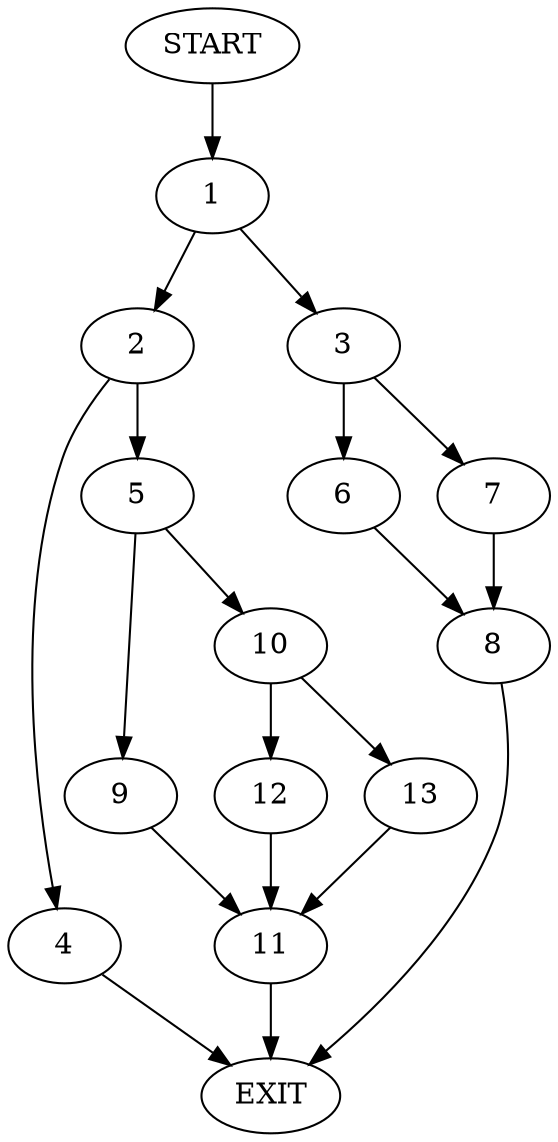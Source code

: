 digraph {
0 [label="START"]
14 [label="EXIT"]
0 -> 1
1 -> 2
1 -> 3
2 -> 4
2 -> 5
3 -> 6
3 -> 7
6 -> 8
7 -> 8
8 -> 14
5 -> 9
5 -> 10
4 -> 14
9 -> 11
10 -> 12
10 -> 13
11 -> 14
12 -> 11
13 -> 11
}
